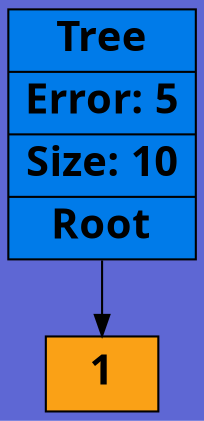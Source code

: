 digraph
{
rankdir = TB;
node[shape = record, color = "#000000", fontname = "Sans Bold Not-Rotated", fontsize = 20];
bgcolor = "#5e67d4";
TREE[rank = "min", style = "filled", fillcolor = "#007be9", label = "{Tree|Error: 5|Size: 10|<root>Root}"];
NODE_7[style = "filled", fillcolor = "#faa116", label = "{1}"];

TREE:root->NODE_7
}
